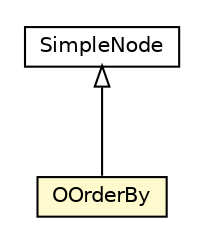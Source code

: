 #!/usr/local/bin/dot
#
# Class diagram 
# Generated by UMLGraph version R5_6-24-gf6e263 (http://www.umlgraph.org/)
#

digraph G {
	edge [fontname="Helvetica",fontsize=10,labelfontname="Helvetica",labelfontsize=10];
	node [fontname="Helvetica",fontsize=10,shape=plaintext];
	nodesep=0.25;
	ranksep=0.5;
	// com.orientechnologies.orient.core.sql.parser.OOrderBy
	c2703459 [label=<<table title="com.orientechnologies.orient.core.sql.parser.OOrderBy" border="0" cellborder="1" cellspacing="0" cellpadding="2" port="p" bgcolor="lemonChiffon" href="./OOrderBy.html">
		<tr><td><table border="0" cellspacing="0" cellpadding="1">
<tr><td align="center" balign="center"> OOrderBy </td></tr>
		</table></td></tr>
		</table>>, URL="./OOrderBy.html", fontname="Helvetica", fontcolor="black", fontsize=10.0];
	// com.orientechnologies.orient.core.sql.parser.SimpleNode
	c2703572 [label=<<table title="com.orientechnologies.orient.core.sql.parser.SimpleNode" border="0" cellborder="1" cellspacing="0" cellpadding="2" port="p" href="./SimpleNode.html">
		<tr><td><table border="0" cellspacing="0" cellpadding="1">
<tr><td align="center" balign="center"> SimpleNode </td></tr>
		</table></td></tr>
		</table>>, URL="./SimpleNode.html", fontname="Helvetica", fontcolor="black", fontsize=10.0];
	//com.orientechnologies.orient.core.sql.parser.OOrderBy extends com.orientechnologies.orient.core.sql.parser.SimpleNode
	c2703572:p -> c2703459:p [dir=back,arrowtail=empty];
}


